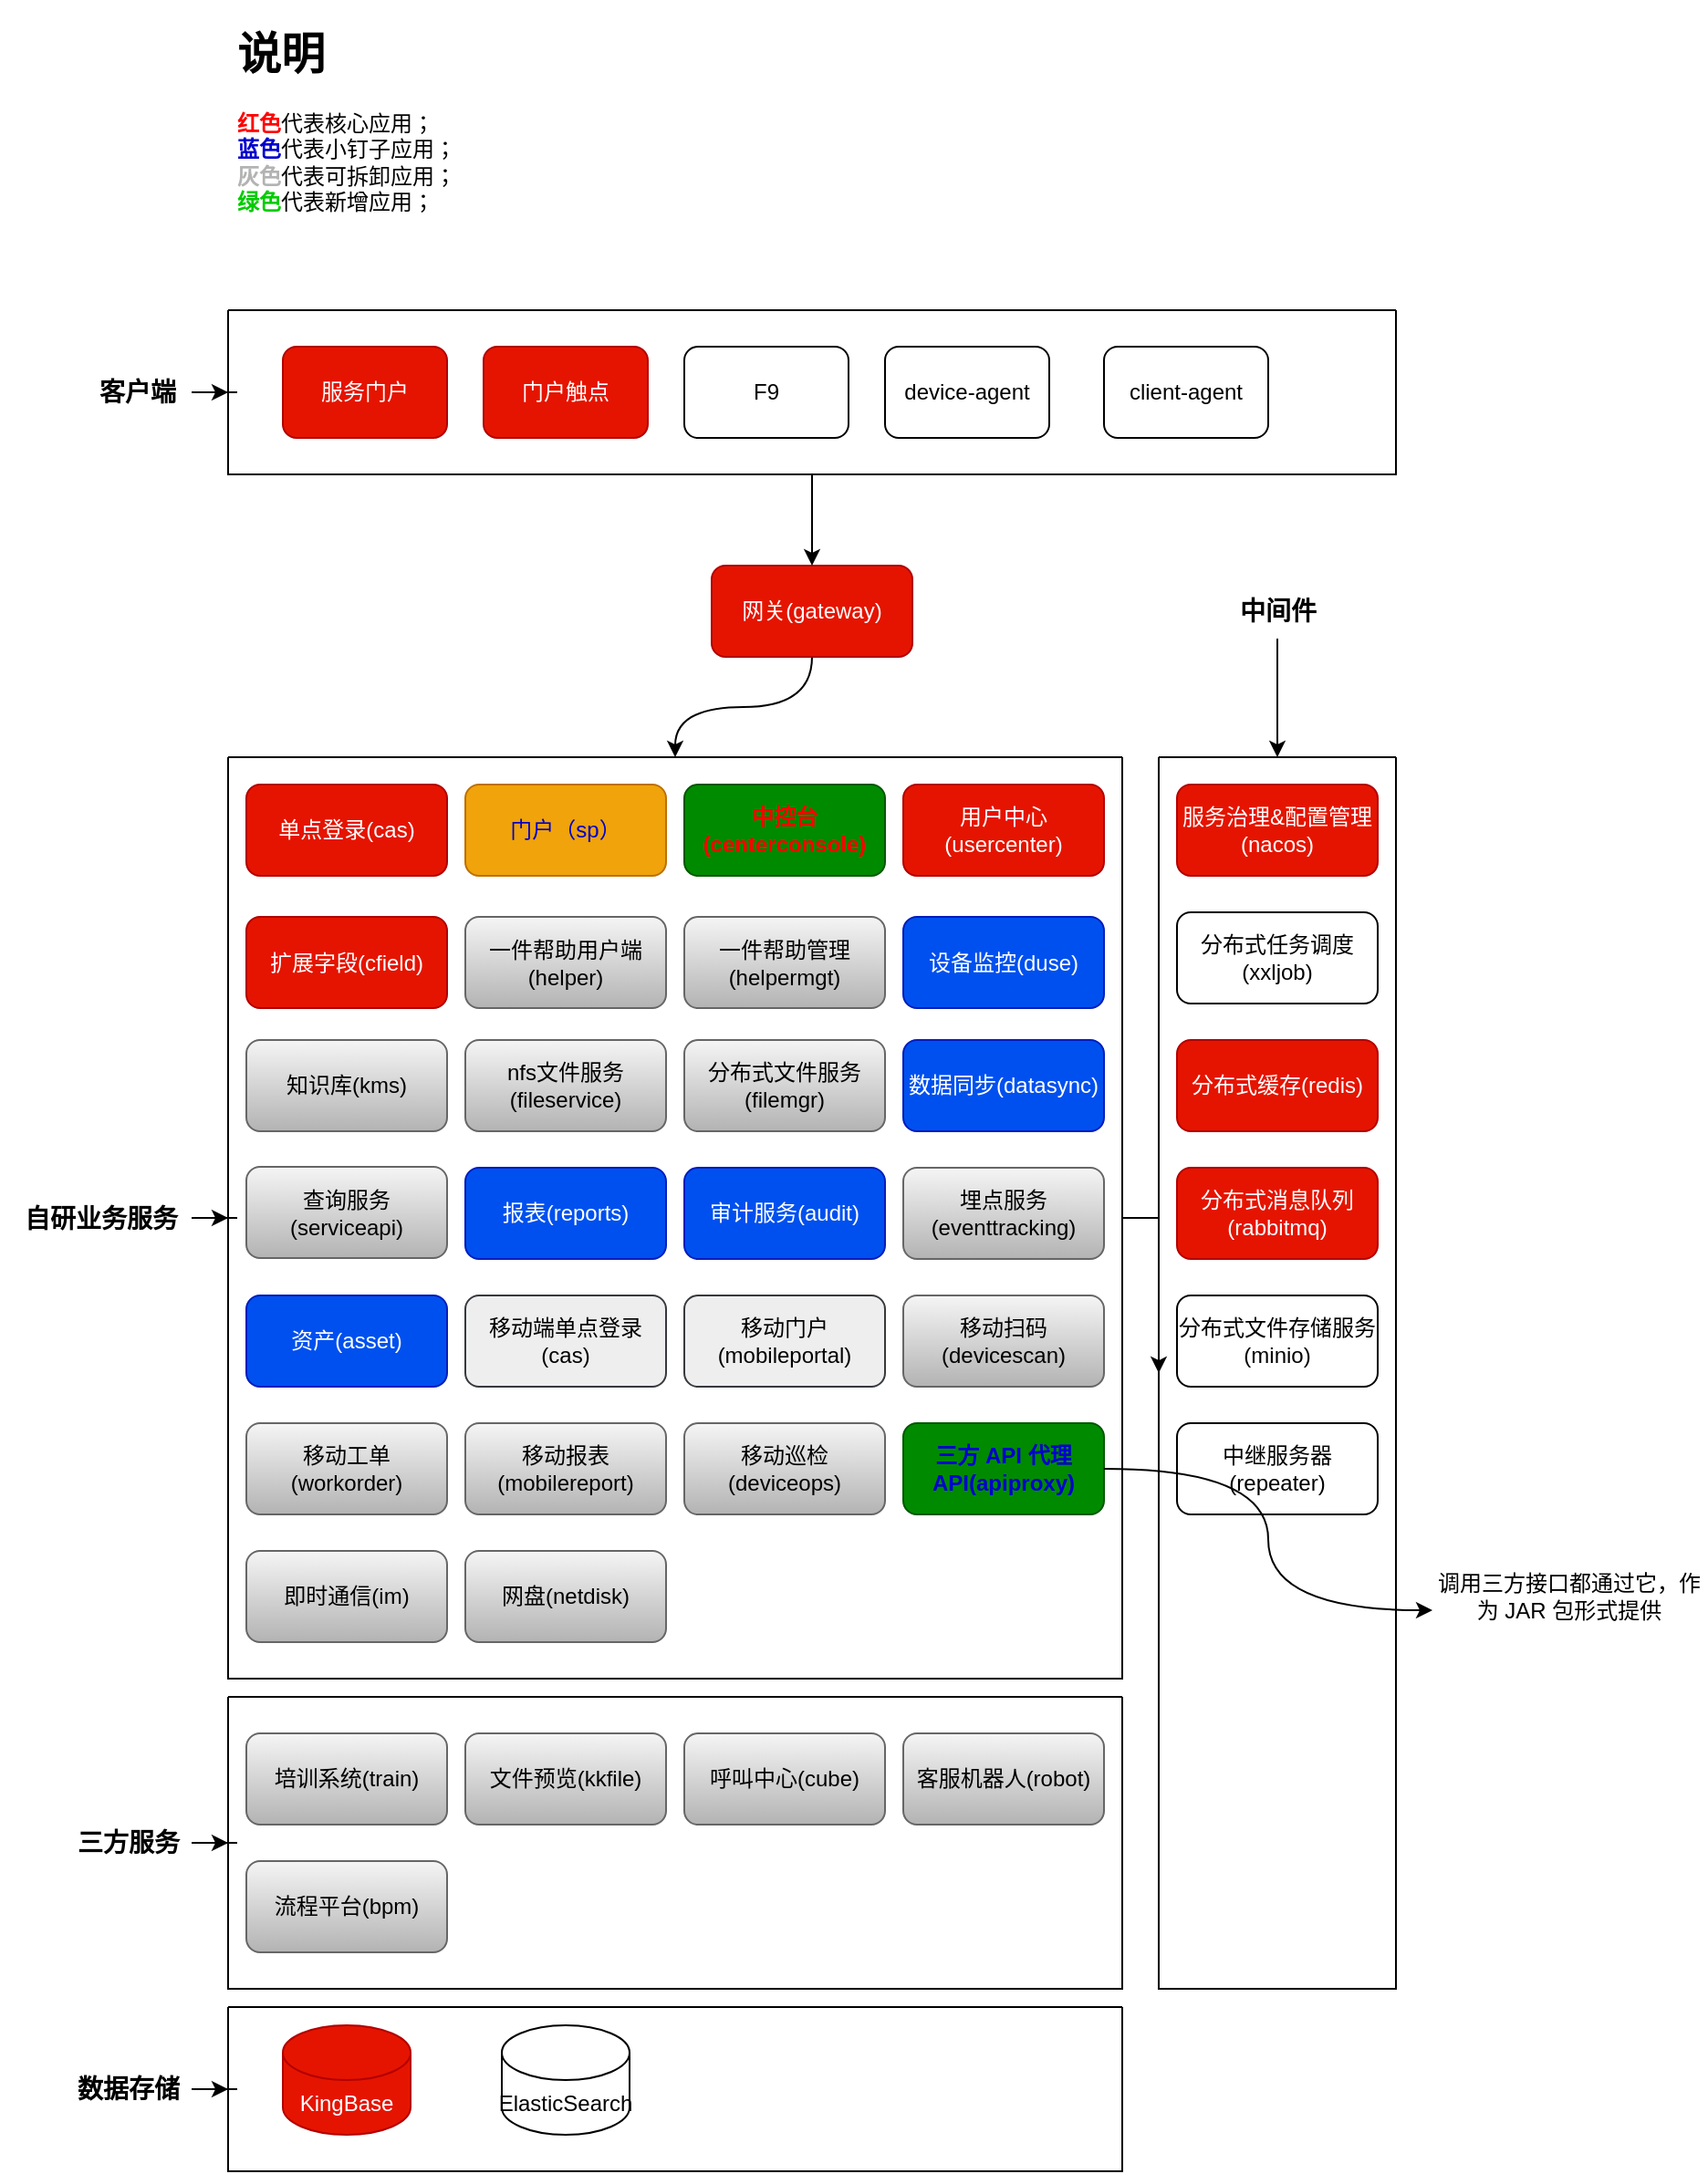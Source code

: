 <mxfile version="24.1.0" type="github">
  <diagram name="第 1 页" id="kDbhrfnu1pno20YqwbSC">
    <mxGraphModel dx="1434" dy="2013" grid="1" gridSize="10" guides="1" tooltips="1" connect="1" arrows="1" fold="1" page="1" pageScale="1" pageWidth="827" pageHeight="1169" math="0" shadow="0">
      <root>
        <mxCell id="0" />
        <mxCell id="1" parent="0" />
        <mxCell id="1hjAV1QJ5oIMdUX9Ri_a-22" style="edgeStyle=orthogonalEdgeStyle;rounded=0;orthogonalLoop=1;jettySize=auto;html=1;entryX=0.5;entryY=0;entryDx=0;entryDy=0;curved=1;" parent="1" source="VpYnPdU7izVROzX6TR5v-1" target="1hjAV1QJ5oIMdUX9Ri_a-8" edge="1">
          <mxGeometry relative="1" as="geometry" />
        </mxCell>
        <mxCell id="VpYnPdU7izVROzX6TR5v-1" value="网关(gateway)" style="rounded=1;whiteSpace=wrap;html=1;fillColor=#e51400;fontColor=#ffffff;strokeColor=#B20000;" parent="1" vertex="1">
          <mxGeometry x="405" y="230" width="110" height="50" as="geometry" />
        </mxCell>
        <mxCell id="1hjAV1QJ5oIMdUX9Ri_a-21" style="edgeStyle=orthogonalEdgeStyle;rounded=0;orthogonalLoop=1;jettySize=auto;html=1;entryX=0.5;entryY=0;entryDx=0;entryDy=0;curved=1;" parent="1" source="VpYnPdU7izVROzX6TR5v-4" target="VpYnPdU7izVROzX6TR5v-1" edge="1">
          <mxGeometry relative="1" as="geometry" />
        </mxCell>
        <mxCell id="VpYnPdU7izVROzX6TR5v-4" value="" style="swimlane;startSize=0;" parent="1" vertex="1">
          <mxGeometry x="140" y="90" width="640" height="90" as="geometry">
            <mxRectangle x="330" y="90" width="50" height="40" as="alternateBounds" />
          </mxGeometry>
        </mxCell>
        <mxCell id="VpYnPdU7izVROzX6TR5v-2" value="服务门户" style="rounded=1;whiteSpace=wrap;html=1;fillColor=#e51400;fontColor=#ffffff;strokeColor=#B20000;" parent="VpYnPdU7izVROzX6TR5v-4" vertex="1">
          <mxGeometry x="30" y="20" width="90" height="50" as="geometry" />
        </mxCell>
        <mxCell id="VpYnPdU7izVROzX6TR5v-8" value="门户触点" style="rounded=1;whiteSpace=wrap;html=1;fillColor=#e51400;fontColor=#ffffff;strokeColor=#B20000;" parent="VpYnPdU7izVROzX6TR5v-4" vertex="1">
          <mxGeometry x="140" y="20" width="90" height="50" as="geometry" />
        </mxCell>
        <mxCell id="VpYnPdU7izVROzX6TR5v-9" value="F9" style="rounded=1;whiteSpace=wrap;html=1;" parent="VpYnPdU7izVROzX6TR5v-4" vertex="1">
          <mxGeometry x="250" y="20" width="90" height="50" as="geometry" />
        </mxCell>
        <mxCell id="VpYnPdU7izVROzX6TR5v-12" value="device-agent" style="rounded=1;whiteSpace=wrap;html=1;" parent="VpYnPdU7izVROzX6TR5v-4" vertex="1">
          <mxGeometry x="360" y="20" width="90" height="50" as="geometry" />
        </mxCell>
        <mxCell id="VpYnPdU7izVROzX6TR5v-13" value="client-agent" style="rounded=1;whiteSpace=wrap;html=1;" parent="VpYnPdU7izVROzX6TR5v-4" vertex="1">
          <mxGeometry x="480" y="20" width="90" height="50" as="geometry" />
        </mxCell>
        <mxCell id="VpYnPdU7izVROzX6TR5v-11" style="edgeStyle=orthogonalEdgeStyle;rounded=0;orthogonalLoop=1;jettySize=auto;html=1;" parent="1" source="VpYnPdU7izVROzX6TR5v-5" target="VpYnPdU7izVROzX6TR5v-4" edge="1">
          <mxGeometry relative="1" as="geometry" />
        </mxCell>
        <mxCell id="VpYnPdU7izVROzX6TR5v-5" value="&lt;b&gt;&lt;font style=&quot;font-size: 14px;&quot;&gt;客户端&lt;/font&gt;&lt;/b&gt;" style="text;html=1;align=center;verticalAlign=middle;resizable=0;points=[];autosize=1;strokeColor=none;fillColor=none;" parent="1" vertex="1">
          <mxGeometry x="55" y="120" width="70" height="30" as="geometry" />
        </mxCell>
        <mxCell id="1hjAV1QJ5oIMdUX9Ri_a-2" value="" style="swimlane;startSize=0;" parent="1" vertex="1">
          <mxGeometry x="650" y="335" width="130" height="675" as="geometry" />
        </mxCell>
        <mxCell id="1hjAV1QJ5oIMdUX9Ri_a-3" value="服务治理&amp;amp;配置管理(nacos)" style="rounded=1;whiteSpace=wrap;html=1;fillColor=#e51400;fontColor=#ffffff;strokeColor=#B20000;" parent="1hjAV1QJ5oIMdUX9Ri_a-2" vertex="1">
          <mxGeometry x="10" y="15" width="110" height="50" as="geometry" />
        </mxCell>
        <mxCell id="1hjAV1QJ5oIMdUX9Ri_a-4" value="分布式任务调度(xxljob)" style="rounded=1;whiteSpace=wrap;html=1;" parent="1hjAV1QJ5oIMdUX9Ri_a-2" vertex="1">
          <mxGeometry x="10" y="85" width="110" height="50" as="geometry" />
        </mxCell>
        <mxCell id="1hjAV1QJ5oIMdUX9Ri_a-5" value="分布式缓存(redis)" style="rounded=1;whiteSpace=wrap;html=1;fillColor=#e51400;fontColor=#ffffff;strokeColor=#B20000;" parent="1hjAV1QJ5oIMdUX9Ri_a-2" vertex="1">
          <mxGeometry x="10" y="155" width="110" height="50" as="geometry" />
        </mxCell>
        <mxCell id="1hjAV1QJ5oIMdUX9Ri_a-6" value="分布式消息队列(rabbitmq)" style="rounded=1;whiteSpace=wrap;html=1;fillColor=#e51400;fontColor=#ffffff;strokeColor=#B20000;" parent="1hjAV1QJ5oIMdUX9Ri_a-2" vertex="1">
          <mxGeometry x="10" y="225" width="110" height="50" as="geometry" />
        </mxCell>
        <mxCell id="1hjAV1QJ5oIMdUX9Ri_a-7" value="分布式文件存储服务(minio)" style="rounded=1;whiteSpace=wrap;html=1;" parent="1hjAV1QJ5oIMdUX9Ri_a-2" vertex="1">
          <mxGeometry x="10" y="295" width="110" height="50" as="geometry" />
        </mxCell>
        <mxCell id="1hjAV1QJ5oIMdUX9Ri_a-20" value="中继服务器(repeater)" style="rounded=1;whiteSpace=wrap;html=1;" parent="1hjAV1QJ5oIMdUX9Ri_a-2" vertex="1">
          <mxGeometry x="10" y="365" width="110" height="50" as="geometry" />
        </mxCell>
        <mxCell id="1hjAV1QJ5oIMdUX9Ri_a-75" style="edgeStyle=orthogonalEdgeStyle;rounded=0;orthogonalLoop=1;jettySize=auto;html=1;entryX=0;entryY=0.5;entryDx=0;entryDy=0;" parent="1" source="1hjAV1QJ5oIMdUX9Ri_a-8" target="1hjAV1QJ5oIMdUX9Ri_a-2" edge="1">
          <mxGeometry relative="1" as="geometry" />
        </mxCell>
        <mxCell id="1hjAV1QJ5oIMdUX9Ri_a-8" value="" style="swimlane;startSize=0;" parent="1" vertex="1">
          <mxGeometry x="140" y="335" width="490" height="505" as="geometry" />
        </mxCell>
        <mxCell id="1hjAV1QJ5oIMdUX9Ri_a-12" value="单点登录(cas)" style="rounded=1;whiteSpace=wrap;html=1;fillColor=#e51400;fontColor=#ffffff;strokeColor=#B20000;" parent="1hjAV1QJ5oIMdUX9Ri_a-8" vertex="1">
          <mxGeometry x="10" y="15" width="110" height="50" as="geometry" />
        </mxCell>
        <mxCell id="1hjAV1QJ5oIMdUX9Ri_a-13" value="&lt;font color=&quot;#0000cc&quot;&gt;门户（sp）&lt;/font&gt;" style="rounded=1;whiteSpace=wrap;html=1;fillColor=#f0a30a;fontColor=#000000;strokeColor=#BD7000;" parent="1hjAV1QJ5oIMdUX9Ri_a-8" vertex="1">
          <mxGeometry x="130" y="15" width="110" height="50" as="geometry" />
        </mxCell>
        <mxCell id="1hjAV1QJ5oIMdUX9Ri_a-14" value="资产(asset)" style="rounded=1;whiteSpace=wrap;html=1;fillColor=#0050ef;fontColor=#ffffff;strokeColor=#001DBC;" parent="1hjAV1QJ5oIMdUX9Ri_a-8" vertex="1">
          <mxGeometry x="10" y="295" width="110" height="50" as="geometry" />
        </mxCell>
        <mxCell id="1hjAV1QJ5oIMdUX9Ri_a-15" value="一件帮助管理(helpermgt)" style="rounded=1;whiteSpace=wrap;html=1;fillColor=#f5f5f5;strokeColor=#666666;gradientColor=#b3b3b3;" parent="1hjAV1QJ5oIMdUX9Ri_a-8" vertex="1">
          <mxGeometry x="250" y="87.5" width="110" height="50" as="geometry" />
        </mxCell>
        <mxCell id="1hjAV1QJ5oIMdUX9Ri_a-16" value="一件帮助用户端(helper)" style="rounded=1;whiteSpace=wrap;html=1;fillColor=#f5f5f5;strokeColor=#666666;gradientColor=#b3b3b3;" parent="1hjAV1QJ5oIMdUX9Ri_a-8" vertex="1">
          <mxGeometry x="130" y="87.5" width="110" height="50" as="geometry" />
        </mxCell>
        <mxCell id="1hjAV1QJ5oIMdUX9Ri_a-18" value="用户中心(usercenter)" style="rounded=1;whiteSpace=wrap;html=1;fillColor=#e51400;fontColor=#ffffff;strokeColor=#B20000;" parent="1hjAV1QJ5oIMdUX9Ri_a-8" vertex="1">
          <mxGeometry x="370" y="15" width="110" height="50" as="geometry" />
        </mxCell>
        <mxCell id="1hjAV1QJ5oIMdUX9Ri_a-19" value="设备监控(duse)" style="rounded=1;whiteSpace=wrap;html=1;fillColor=#0050ef;fontColor=#ffffff;strokeColor=#001DBC;" parent="1hjAV1QJ5oIMdUX9Ri_a-8" vertex="1">
          <mxGeometry x="370" y="87.5" width="110" height="50" as="geometry" />
        </mxCell>
        <mxCell id="1hjAV1QJ5oIMdUX9Ri_a-23" value="扩展字段(cfield)" style="rounded=1;whiteSpace=wrap;html=1;fillColor=#e51400;fontColor=#ffffff;strokeColor=#B20000;" parent="1hjAV1QJ5oIMdUX9Ri_a-8" vertex="1">
          <mxGeometry x="10" y="87.5" width="110" height="50" as="geometry" />
        </mxCell>
        <mxCell id="1hjAV1QJ5oIMdUX9Ri_a-24" value="nfs文件服务(fileservice)" style="rounded=1;whiteSpace=wrap;html=1;fillColor=#f5f5f5;strokeColor=#666666;gradientColor=#b3b3b3;" parent="1hjAV1QJ5oIMdUX9Ri_a-8" vertex="1">
          <mxGeometry x="130" y="155" width="110" height="50" as="geometry" />
        </mxCell>
        <mxCell id="1hjAV1QJ5oIMdUX9Ri_a-25" value="&lt;div style=&quot;&quot;&gt;&lt;span style=&quot;background-color: initial;&quot;&gt;分布式文件服务(filemgr)&lt;/span&gt;&lt;/div&gt;" style="rounded=1;whiteSpace=wrap;html=1;fillColor=#f5f5f5;strokeColor=#666666;align=center;gradientColor=#b3b3b3;" parent="1hjAV1QJ5oIMdUX9Ri_a-8" vertex="1">
          <mxGeometry x="250" y="155" width="110" height="50" as="geometry" />
        </mxCell>
        <mxCell id="1hjAV1QJ5oIMdUX9Ri_a-26" value="&lt;font&gt;数据同步(datasync)&lt;/font&gt;" style="rounded=1;whiteSpace=wrap;html=1;fillColor=#0050ef;fontColor=#FFFFFF;strokeColor=#001DBC;" parent="1hjAV1QJ5oIMdUX9Ri_a-8" vertex="1">
          <mxGeometry x="370" y="155" width="110" height="50" as="geometry" />
        </mxCell>
        <mxCell id="1hjAV1QJ5oIMdUX9Ri_a-27" value="查询服务(serviceapi)" style="rounded=1;whiteSpace=wrap;html=1;fillColor=#f5f5f5;strokeColor=#666666;gradientColor=#b3b3b3;" parent="1hjAV1QJ5oIMdUX9Ri_a-8" vertex="1">
          <mxGeometry x="10" y="224.5" width="110" height="50" as="geometry" />
        </mxCell>
        <mxCell id="1hjAV1QJ5oIMdUX9Ri_a-28" value="报表(reports)" style="rounded=1;whiteSpace=wrap;html=1;fillColor=#0050ef;fontColor=#ffffff;strokeColor=#001DBC;" parent="1hjAV1QJ5oIMdUX9Ri_a-8" vertex="1">
          <mxGeometry x="130" y="225" width="110" height="50" as="geometry" />
        </mxCell>
        <mxCell id="1hjAV1QJ5oIMdUX9Ri_a-29" value="审计服务(audit)" style="rounded=1;whiteSpace=wrap;html=1;fillColor=#0050ef;fontColor=#ffffff;strokeColor=#001DBC;" parent="1hjAV1QJ5oIMdUX9Ri_a-8" vertex="1">
          <mxGeometry x="250" y="225" width="110" height="50" as="geometry" />
        </mxCell>
        <mxCell id="1hjAV1QJ5oIMdUX9Ri_a-30" value="埋点服务(eventtracking)" style="rounded=1;whiteSpace=wrap;html=1;fillColor=#f5f5f5;strokeColor=#666666;gradientColor=#b3b3b3;" parent="1hjAV1QJ5oIMdUX9Ri_a-8" vertex="1">
          <mxGeometry x="370" y="225" width="110" height="50" as="geometry" />
        </mxCell>
        <mxCell id="1hjAV1QJ5oIMdUX9Ri_a-31" value="移动端单点登录(cas)" style="rounded=1;whiteSpace=wrap;html=1;fillColor=#eeeeee;strokeColor=#36393d;horizontal=1;labelBackgroundColor=none;labelBorderColor=none;textShadow=0;" parent="1hjAV1QJ5oIMdUX9Ri_a-8" vertex="1">
          <mxGeometry x="130" y="295" width="110" height="50" as="geometry" />
        </mxCell>
        <mxCell id="1hjAV1QJ5oIMdUX9Ri_a-32" value="移动门户(mobileportal)" style="rounded=1;whiteSpace=wrap;html=1;fillColor=#eeeeee;strokeColor=#36393d;" parent="1hjAV1QJ5oIMdUX9Ri_a-8" vertex="1">
          <mxGeometry x="250" y="295" width="110" height="50" as="geometry" />
        </mxCell>
        <mxCell id="1hjAV1QJ5oIMdUX9Ri_a-33" value="移动巡检(deviceops)" style="rounded=1;whiteSpace=wrap;html=1;fillColor=#f5f5f5;strokeColor=#666666;gradientColor=#b3b3b3;" parent="1hjAV1QJ5oIMdUX9Ri_a-8" vertex="1">
          <mxGeometry x="250" y="365" width="110" height="50" as="geometry" />
        </mxCell>
        <mxCell id="1hjAV1QJ5oIMdUX9Ri_a-34" value="移动扫码(devicescan)" style="rounded=1;whiteSpace=wrap;html=1;fillColor=#f5f5f5;strokeColor=#666666;gradientColor=#b3b3b3;" parent="1hjAV1QJ5oIMdUX9Ri_a-8" vertex="1">
          <mxGeometry x="370" y="295" width="110" height="50" as="geometry" />
        </mxCell>
        <mxCell id="1hjAV1QJ5oIMdUX9Ri_a-35" value="移动工单(workorder)" style="rounded=1;whiteSpace=wrap;html=1;fillColor=#f5f5f5;strokeColor=#666666;gradientColor=#b3b3b3;" parent="1hjAV1QJ5oIMdUX9Ri_a-8" vertex="1">
          <mxGeometry x="10" y="365" width="110" height="50" as="geometry" />
        </mxCell>
        <mxCell id="1hjAV1QJ5oIMdUX9Ri_a-36" value="移动报表(mobilereport)" style="rounded=1;whiteSpace=wrap;html=1;fillColor=#f5f5f5;strokeColor=#666666;gradientColor=#b3b3b3;" parent="1hjAV1QJ5oIMdUX9Ri_a-8" vertex="1">
          <mxGeometry x="130" y="365" width="110" height="50" as="geometry" />
        </mxCell>
        <mxCell id="1hjAV1QJ5oIMdUX9Ri_a-68" value="&lt;font color=&quot;#ff0000&quot;&gt;中控台(centerconsole)&lt;/font&gt;" style="rounded=1;whiteSpace=wrap;html=1;fillColor=#008a00;fontColor=#ffffff;strokeColor=#005700;fontStyle=1" parent="1hjAV1QJ5oIMdUX9Ri_a-8" vertex="1">
          <mxGeometry x="250" y="15" width="110" height="50" as="geometry" />
        </mxCell>
        <mxCell id="1hjAV1QJ5oIMdUX9Ri_a-69" value="&lt;font color=&quot;#0000cc&quot;&gt;三方 API 代理API(apiproxy)&lt;/font&gt;" style="rounded=1;whiteSpace=wrap;html=1;fillColor=#008a00;fontColor=#ffffff;strokeColor=#005700;fontStyle=1" parent="1hjAV1QJ5oIMdUX9Ri_a-8" vertex="1">
          <mxGeometry x="370" y="365" width="110" height="50" as="geometry" />
        </mxCell>
        <mxCell id="1hjAV1QJ5oIMdUX9Ri_a-71" value="知识库(kms)" style="rounded=1;whiteSpace=wrap;html=1;fillColor=#f5f5f5;strokeColor=#666666;gradientColor=#b3b3b3;" parent="1hjAV1QJ5oIMdUX9Ri_a-8" vertex="1">
          <mxGeometry x="10" y="155" width="110" height="50" as="geometry" />
        </mxCell>
        <mxCell id="1hjAV1QJ5oIMdUX9Ri_a-72" value="网盘(netdisk)" style="rounded=1;whiteSpace=wrap;html=1;fillColor=#f5f5f5;strokeColor=#666666;gradientColor=#b3b3b3;" parent="1hjAV1QJ5oIMdUX9Ri_a-8" vertex="1">
          <mxGeometry x="130" y="435" width="110" height="50" as="geometry" />
        </mxCell>
        <mxCell id="1hjAV1QJ5oIMdUX9Ri_a-73" value="即时通信(im)" style="rounded=1;whiteSpace=wrap;html=1;fillColor=#f5f5f5;strokeColor=#666666;gradientColor=#b3b3b3;" parent="1hjAV1QJ5oIMdUX9Ri_a-8" vertex="1">
          <mxGeometry x="10" y="435" width="110" height="50" as="geometry" />
        </mxCell>
        <mxCell id="1hjAV1QJ5oIMdUX9Ri_a-89" style="edgeStyle=orthogonalEdgeStyle;rounded=0;orthogonalLoop=1;jettySize=auto;html=1;entryX=0;entryY=0.5;entryDx=0;entryDy=0;" parent="1" source="1hjAV1QJ5oIMdUX9Ri_a-9" target="1hjAV1QJ5oIMdUX9Ri_a-8" edge="1">
          <mxGeometry relative="1" as="geometry" />
        </mxCell>
        <mxCell id="1hjAV1QJ5oIMdUX9Ri_a-9" value="&lt;span style=&quot;font-size: 14px;&quot;&gt;&lt;b&gt;自研业务服务&lt;/b&gt;&lt;/span&gt;" style="text;html=1;align=center;verticalAlign=middle;resizable=0;points=[];autosize=1;strokeColor=none;fillColor=none;" parent="1" vertex="1">
          <mxGeometry x="15" y="572.5" width="110" height="30" as="geometry" />
        </mxCell>
        <mxCell id="1hjAV1QJ5oIMdUX9Ri_a-11" style="edgeStyle=orthogonalEdgeStyle;rounded=0;orthogonalLoop=1;jettySize=auto;html=1;entryX=0.5;entryY=0;entryDx=0;entryDy=0;" parent="1" source="1hjAV1QJ5oIMdUX9Ri_a-10" target="1hjAV1QJ5oIMdUX9Ri_a-2" edge="1">
          <mxGeometry relative="1" as="geometry" />
        </mxCell>
        <mxCell id="1hjAV1QJ5oIMdUX9Ri_a-10" value="&lt;span style=&quot;font-size: 14px;&quot;&gt;&lt;b&gt;中间件&lt;/b&gt;&lt;/span&gt;" style="text;html=1;align=center;verticalAlign=middle;resizable=0;points=[];autosize=1;strokeColor=none;fillColor=none;" parent="1" vertex="1">
          <mxGeometry x="680" y="240" width="70" height="30" as="geometry" />
        </mxCell>
        <mxCell id="1hjAV1QJ5oIMdUX9Ri_a-37" value="&lt;h1&gt;说明&lt;/h1&gt;&lt;div&gt;&lt;b&gt;&lt;font color=&quot;#ff0000&quot;&gt;红色&lt;/font&gt;&lt;/b&gt;代表核心应用；&lt;/div&gt;&lt;div&gt;&lt;font color=&quot;#0000cc&quot;&gt;&lt;b&gt;蓝色&lt;/b&gt;&lt;/font&gt;代表小钉子应用；&lt;/div&gt;&lt;div&gt;&lt;b style=&quot;&quot;&gt;&lt;font color=&quot;#b3b3b3&quot;&gt;灰色&lt;/font&gt;&lt;/b&gt;代表可拆卸应用；&lt;/div&gt;&lt;div&gt;&lt;font color=&quot;#00cc00&quot;&gt;&lt;b&gt;绿色&lt;/b&gt;&lt;/font&gt;代表新增应用；&lt;/div&gt;" style="text;html=1;strokeColor=none;fillColor=none;spacing=5;spacingTop=-20;whiteSpace=wrap;overflow=hidden;rounded=0;" parent="1" vertex="1">
          <mxGeometry x="140" y="-70" width="190" height="140" as="geometry" />
        </mxCell>
        <mxCell id="1hjAV1QJ5oIMdUX9Ri_a-88" style="edgeStyle=orthogonalEdgeStyle;rounded=0;orthogonalLoop=1;jettySize=auto;html=1;entryX=0;entryY=0.5;entryDx=0;entryDy=0;" parent="1" source="1hjAV1QJ5oIMdUX9Ri_a-38" target="1hjAV1QJ5oIMdUX9Ri_a-62" edge="1">
          <mxGeometry relative="1" as="geometry" />
        </mxCell>
        <mxCell id="1hjAV1QJ5oIMdUX9Ri_a-38" value="&lt;span style=&quot;font-size: 14px;&quot;&gt;&lt;b&gt;三方服务&lt;/b&gt;&lt;/span&gt;" style="text;html=1;align=center;verticalAlign=middle;resizable=0;points=[];autosize=1;strokeColor=none;fillColor=none;" parent="1" vertex="1">
          <mxGeometry x="45" y="915" width="80" height="30" as="geometry" />
        </mxCell>
        <mxCell id="1hjAV1QJ5oIMdUX9Ri_a-62" value="" style="swimlane;startSize=0;" parent="1" vertex="1">
          <mxGeometry x="140" y="850" width="490" height="160" as="geometry" />
        </mxCell>
        <mxCell id="1hjAV1QJ5oIMdUX9Ri_a-64" value="培训系统(train)" style="rounded=1;whiteSpace=wrap;html=1;fillColor=#f5f5f5;strokeColor=#666666;gradientColor=#b3b3b3;" parent="1hjAV1QJ5oIMdUX9Ri_a-62" vertex="1">
          <mxGeometry x="10" y="20" width="110" height="50" as="geometry" />
        </mxCell>
        <mxCell id="1hjAV1QJ5oIMdUX9Ri_a-65" value="文件预览(kkfile)" style="rounded=1;whiteSpace=wrap;html=1;fillColor=#f5f5f5;strokeColor=#666666;gradientColor=#b3b3b3;" parent="1hjAV1QJ5oIMdUX9Ri_a-62" vertex="1">
          <mxGeometry x="130" y="20" width="110" height="50" as="geometry" />
        </mxCell>
        <mxCell id="1hjAV1QJ5oIMdUX9Ri_a-66" value="呼叫中心(cube)" style="rounded=1;whiteSpace=wrap;html=1;fillColor=#f5f5f5;strokeColor=#666666;gradientColor=#b3b3b3;" parent="1hjAV1QJ5oIMdUX9Ri_a-62" vertex="1">
          <mxGeometry x="250" y="20" width="110" height="50" as="geometry" />
        </mxCell>
        <mxCell id="1hjAV1QJ5oIMdUX9Ri_a-67" value="客服机器人(robot)" style="rounded=1;whiteSpace=wrap;html=1;fillColor=#f5f5f5;strokeColor=#666666;gradientColor=#b3b3b3;" parent="1hjAV1QJ5oIMdUX9Ri_a-62" vertex="1">
          <mxGeometry x="370" y="20" width="110" height="50" as="geometry" />
        </mxCell>
        <mxCell id="1hjAV1QJ5oIMdUX9Ri_a-70" value="流程平台(bpm)" style="rounded=1;whiteSpace=wrap;html=1;fillColor=#f5f5f5;strokeColor=#666666;gradientColor=#b3b3b3;" parent="1hjAV1QJ5oIMdUX9Ri_a-62" vertex="1">
          <mxGeometry x="10" y="90" width="110" height="50" as="geometry" />
        </mxCell>
        <mxCell id="1hjAV1QJ5oIMdUX9Ri_a-76" value="调用三方接口都通过它，作为 JAR 包形式提供" style="text;html=1;strokeColor=none;fillColor=none;align=center;verticalAlign=middle;whiteSpace=wrap;rounded=0;" parent="1" vertex="1">
          <mxGeometry x="800" y="780" width="150" height="30" as="geometry" />
        </mxCell>
        <mxCell id="1hjAV1QJ5oIMdUX9Ri_a-77" style="edgeStyle=orthogonalEdgeStyle;rounded=0;orthogonalLoop=1;jettySize=auto;html=1;entryX=0;entryY=0.75;entryDx=0;entryDy=0;curved=1;" parent="1" source="1hjAV1QJ5oIMdUX9Ri_a-69" target="1hjAV1QJ5oIMdUX9Ri_a-76" edge="1">
          <mxGeometry relative="1" as="geometry" />
        </mxCell>
        <mxCell id="1hjAV1QJ5oIMdUX9Ri_a-78" value="" style="swimlane;startSize=0;" parent="1" vertex="1">
          <mxGeometry x="140" y="1020" width="490" height="90" as="geometry" />
        </mxCell>
        <mxCell id="1hjAV1QJ5oIMdUX9Ri_a-81" value="KingBase" style="shape=cylinder3;whiteSpace=wrap;html=1;boundedLbl=1;backgroundOutline=1;size=15;fillColor=#e51400;fontColor=#ffffff;strokeColor=#B20000;" parent="1hjAV1QJ5oIMdUX9Ri_a-78" vertex="1">
          <mxGeometry x="30" y="10" width="70" height="60" as="geometry" />
        </mxCell>
        <mxCell id="1hjAV1QJ5oIMdUX9Ri_a-83" value="ElasticSearch" style="shape=cylinder3;whiteSpace=wrap;html=1;boundedLbl=1;backgroundOutline=1;size=15;" parent="1hjAV1QJ5oIMdUX9Ri_a-78" vertex="1">
          <mxGeometry x="150" y="10" width="70" height="60" as="geometry" />
        </mxCell>
        <mxCell id="1hjAV1QJ5oIMdUX9Ri_a-87" style="edgeStyle=orthogonalEdgeStyle;rounded=0;orthogonalLoop=1;jettySize=auto;html=1;entryX=0;entryY=0.5;entryDx=0;entryDy=0;" parent="1" source="1hjAV1QJ5oIMdUX9Ri_a-80" target="1hjAV1QJ5oIMdUX9Ri_a-78" edge="1">
          <mxGeometry relative="1" as="geometry" />
        </mxCell>
        <mxCell id="1hjAV1QJ5oIMdUX9Ri_a-80" value="&lt;span style=&quot;font-size: 14px;&quot;&gt;&lt;b&gt;数据存储&lt;/b&gt;&lt;/span&gt;" style="text;html=1;align=center;verticalAlign=middle;resizable=0;points=[];autosize=1;strokeColor=none;fillColor=none;" parent="1" vertex="1">
          <mxGeometry x="45" y="1050" width="80" height="30" as="geometry" />
        </mxCell>
      </root>
    </mxGraphModel>
  </diagram>
</mxfile>
